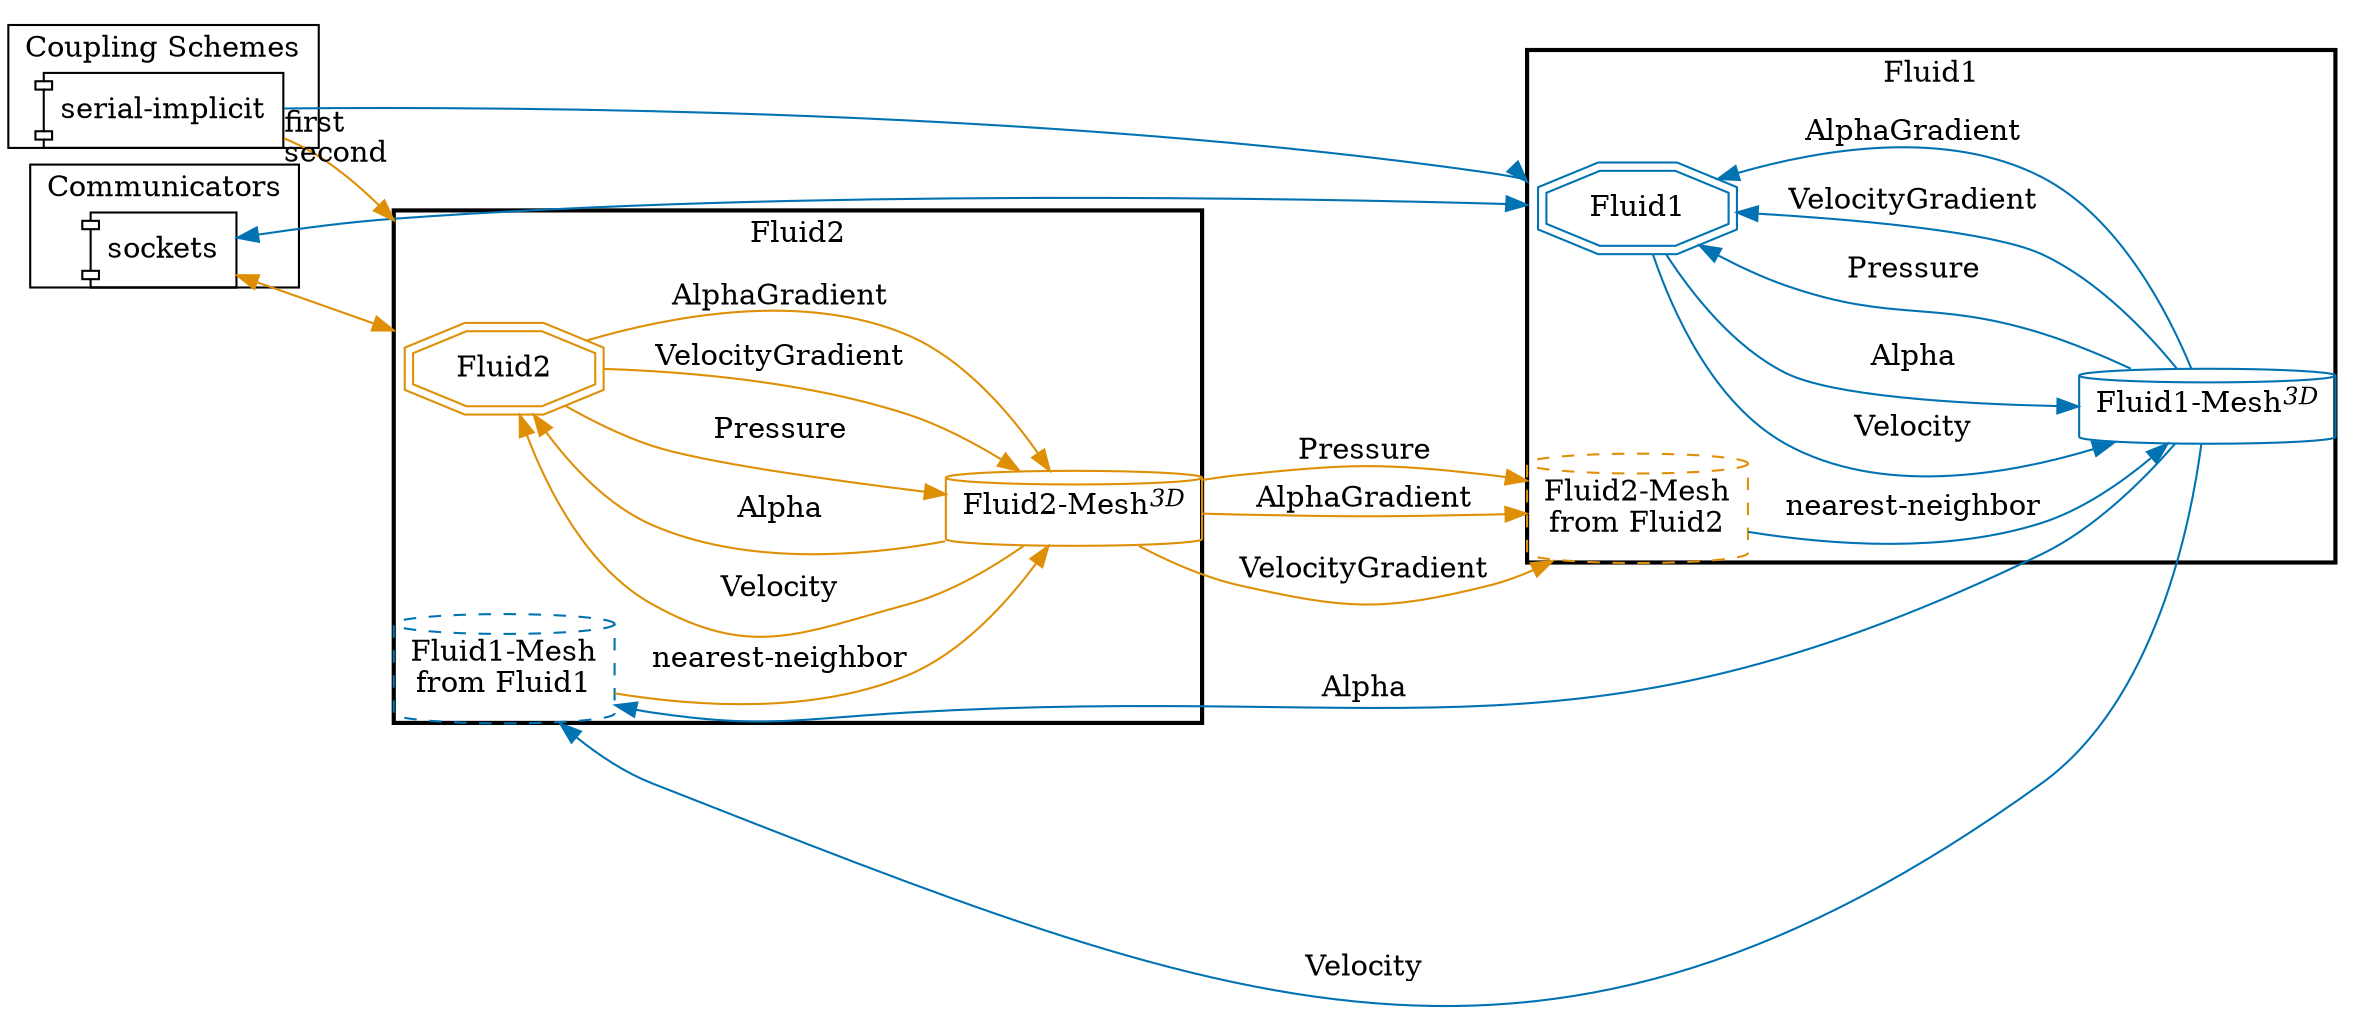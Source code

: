 digraph G {
compound=True;
layout=dot;
margin=0;
overlap=scale;
rankdir=LR;
splines=true;
subgraph cluster_m2n {
label="Communicators";
"m2n-Fluid1-Fluid2" [label="sockets", shape=component];
}

subgraph cluster_cpl {
label="Coupling Schemes";
"cpl-Fluid1-Fluid2" [label="serial-implicit", shape=component];
}

subgraph cluster_Fluid1 {
label="Fluid1";
style=bold;
"Fluid1" [color="#0173B2", shape=doubleoctagon];
"Fluid1-Fluid1-Mesh" [color="#0173B2", label=<Fluid1-Mesh<SUP><I>3D</I></SUP>>, shape=cylinder];
"Fluid1-Fluid2-Mesh" [color="#DE8F05", label="Fluid2-Mesh
from Fluid2", shape=cylinder, style=dashed];
"Fluid1-Fluid1-Mesh" -> "Fluid1"  [color="#0173B2", label="Pressure", tooltip=scalar];
"Fluid1-Fluid1-Mesh" -> "Fluid1"  [color="#0173B2", label="VelocityGradient", tooltip=vector];
"Fluid1-Fluid1-Mesh" -> "Fluid1"  [color="#0173B2", label="AlphaGradient", tooltip=scalar];
"Fluid1" -> "Fluid1-Fluid1-Mesh"  [color="#0173B2", label="Velocity", tooltip=vector];
"Fluid1" -> "Fluid1-Fluid1-Mesh"  [color="#0173B2", label="Alpha", tooltip=scalar];
"Fluid1-Fluid2-Mesh" -> "Fluid1-Fluid1-Mesh"  [color="#0173B2", label="nearest-neighbor"];
}

subgraph cluster_Fluid2 {
label="Fluid2";
style=bold;
"Fluid2" [color="#DE8F05", shape=doubleoctagon];
"Fluid2-Fluid2-Mesh" [color="#DE8F05", label=<Fluid2-Mesh<SUP><I>3D</I></SUP>>, shape=cylinder];
"Fluid2-Fluid1-Mesh" [color="#0173B2", label="Fluid1-Mesh
from Fluid1", shape=cylinder, style=dashed];
"Fluid2-Fluid2-Mesh" -> "Fluid2"  [color="#DE8F05", label="Velocity", tooltip=vector];
"Fluid2-Fluid2-Mesh" -> "Fluid2"  [color="#DE8F05", label="Alpha", tooltip=scalar];
"Fluid2" -> "Fluid2-Fluid2-Mesh"  [color="#DE8F05", label="Pressure", tooltip=scalar];
"Fluid2" -> "Fluid2-Fluid2-Mesh"  [color="#DE8F05", label="VelocityGradient", tooltip=vector];
"Fluid2" -> "Fluid2-Fluid2-Mesh"  [color="#DE8F05", label="AlphaGradient", tooltip=scalar];
"Fluid2-Fluid1-Mesh" -> "Fluid2-Fluid2-Mesh"  [color="#DE8F05", label="nearest-neighbor"];
}

"m2n-Fluid1-Fluid2" -> "Fluid1"  [color="#0173B2", dir=both, lhead=cluster_Fluid1];
"m2n-Fluid1-Fluid2" -> "Fluid2"  [color="#DE8F05", dir=both, lhead=cluster_Fluid2];
"cpl-Fluid1-Fluid2" -> "Fluid1"  [color="#0173B2", lhead=cluster_Fluid1, taillabel="first"];
"cpl-Fluid1-Fluid2" -> "Fluid2"  [color="#DE8F05", lhead=cluster_Fluid2, taillabel="second"];
"Fluid1-Fluid1-Mesh" -> "Fluid2-Fluid1-Mesh"  [color="#0173B2", label="Velocity", style="", tooltip=vector];
"Fluid2-Fluid2-Mesh" -> "Fluid1-Fluid2-Mesh"  [color="#DE8F05", label="VelocityGradient", style="", tooltip=vector];
"Fluid2-Fluid2-Mesh" -> "Fluid1-Fluid2-Mesh"  [color="#DE8F05", label="Pressure", style="", tooltip=scalar];
"Fluid1-Fluid1-Mesh" -> "Fluid2-Fluid1-Mesh"  [color="#0173B2", label="Alpha", style="", tooltip=scalar];
"Fluid2-Fluid2-Mesh" -> "Fluid1-Fluid2-Mesh"  [color="#DE8F05", label="AlphaGradient", style="", tooltip=scalar];
}

